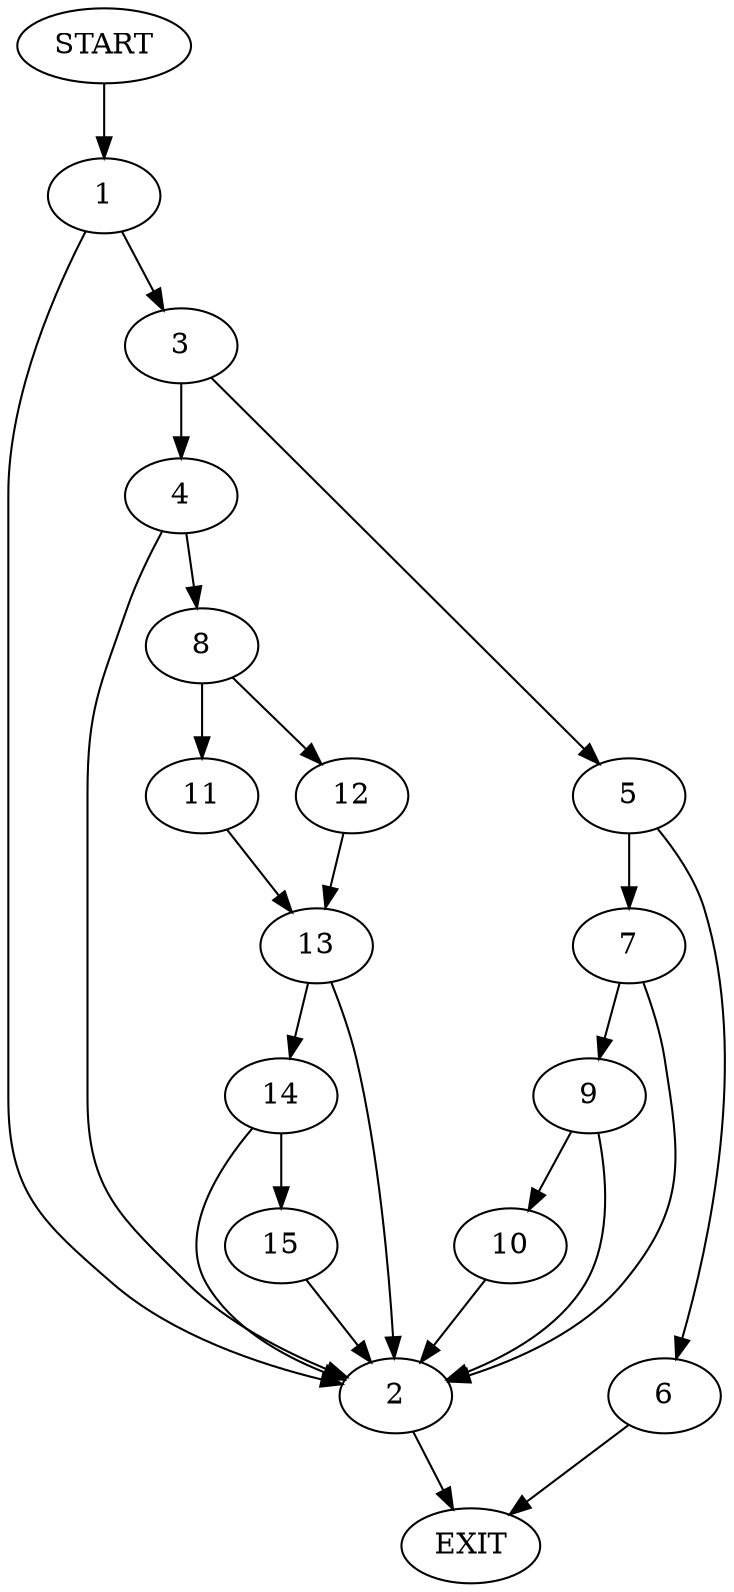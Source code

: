 digraph {
0 [label="START"]
16 [label="EXIT"]
0 -> 1
1 -> 2
1 -> 3
3 -> 4
3 -> 5
2 -> 16
5 -> 6
5 -> 7
4 -> 2
4 -> 8
6 -> 16
7 -> 2
7 -> 9
9 -> 2
9 -> 10
10 -> 2
8 -> 11
8 -> 12
11 -> 13
12 -> 13
13 -> 2
13 -> 14
14 -> 2
14 -> 15
15 -> 2
}
